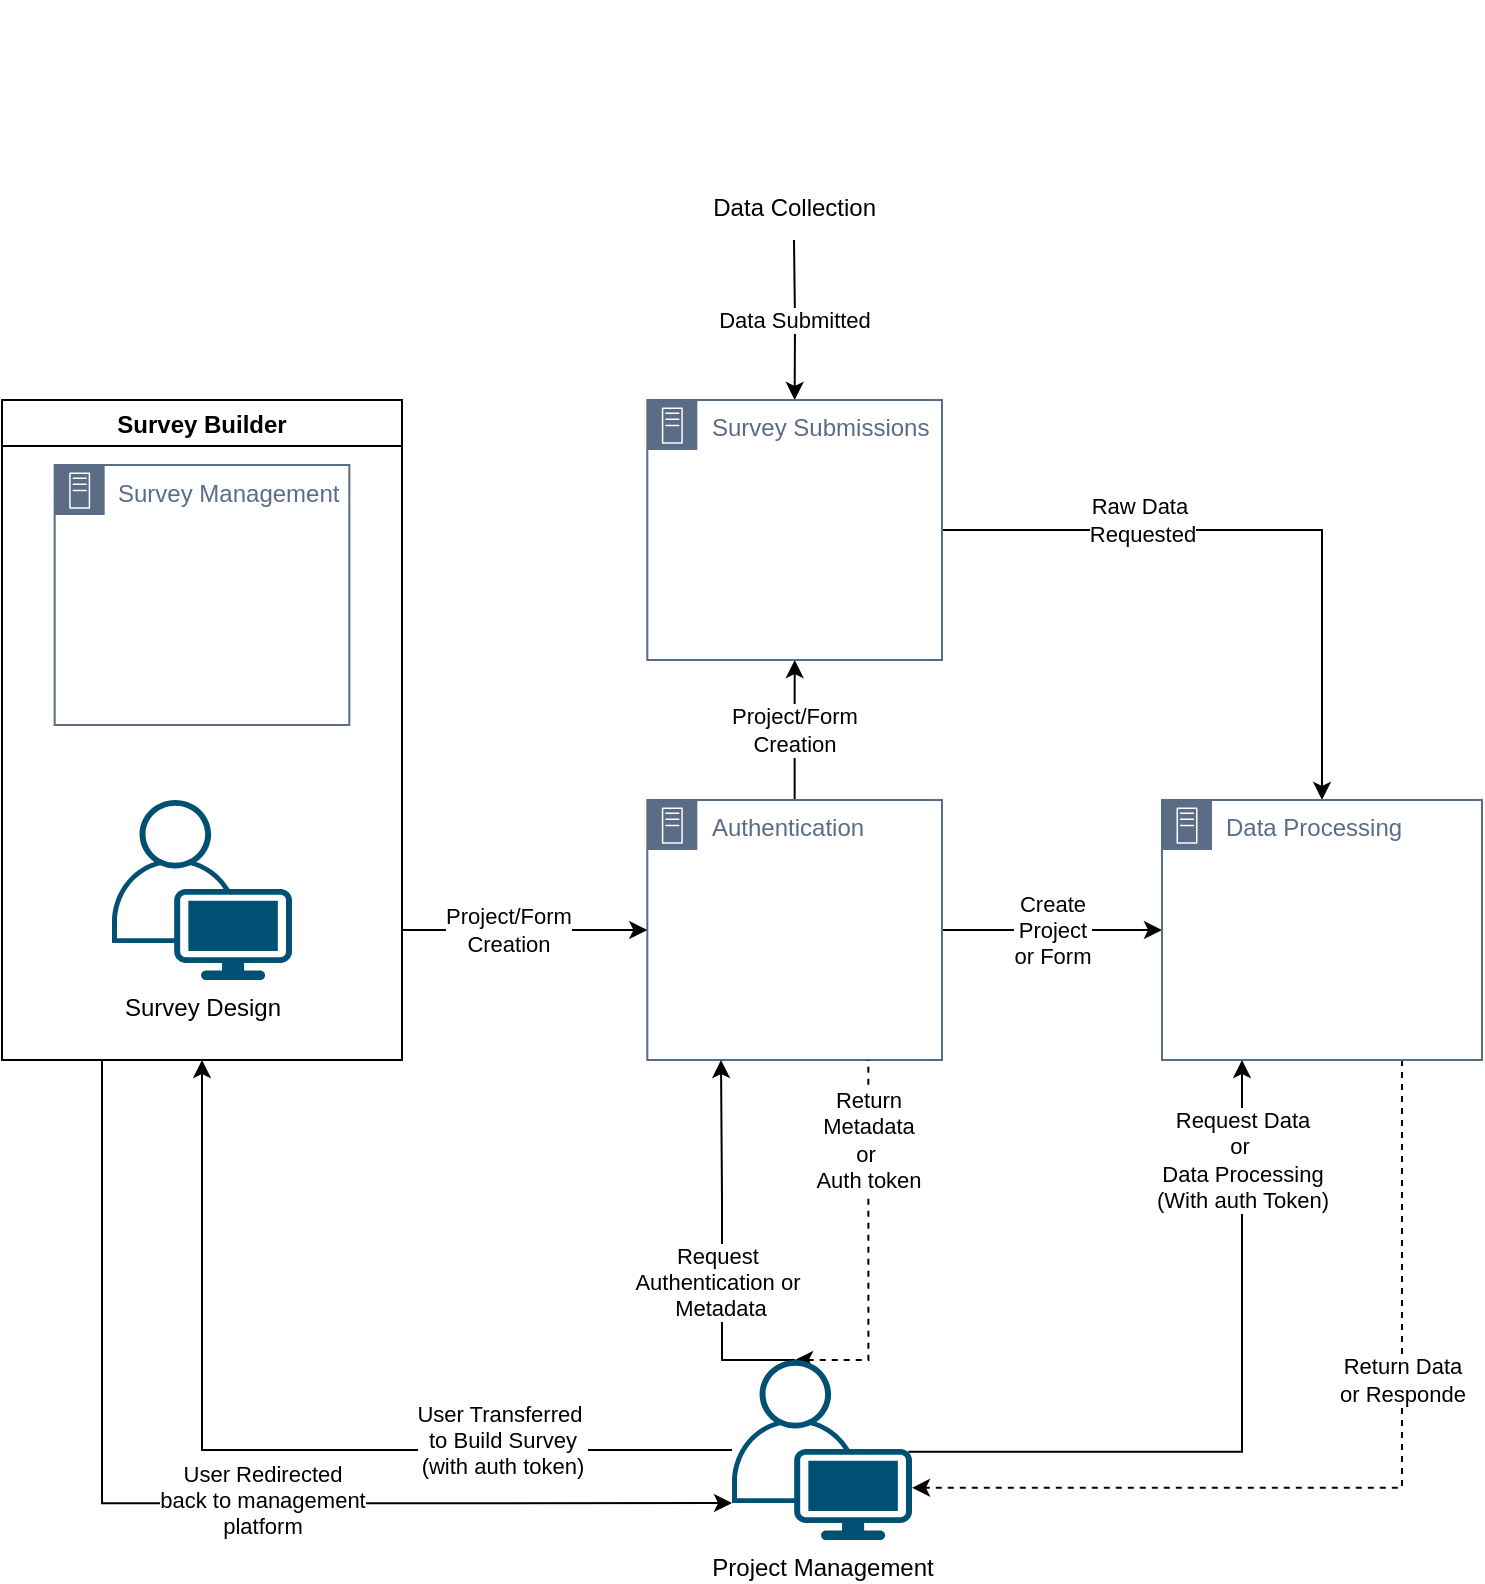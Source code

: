 <mxfile version="20.0.4" type="device"><diagram id="E-Dwrby-p-dCSR4npWUX" name="Page-1"><mxGraphModel dx="1426" dy="1963" grid="1" gridSize="10" guides="1" tooltips="1" connect="1" arrows="1" fold="1" page="1" pageScale="1" pageWidth="827" pageHeight="1169" math="0" shadow="0"><root><mxCell id="0"/><mxCell id="1" parent="0"/><mxCell id="ynxquXePVXcoCpy2jCUd-49" value="Data Submitted" style="edgeStyle=orthogonalEdgeStyle;rounded=0;orthogonalLoop=1;jettySize=auto;html=1;entryX=0.5;entryY=0;entryDx=0;entryDy=0;" parent="1" target="ynxquXePVXcoCpy2jCUd-26" edge="1"><mxGeometry relative="1" as="geometry"><mxPoint x="416" y="-80" as="sourcePoint"/></mxGeometry></mxCell><mxCell id="ynxquXePVXcoCpy2jCUd-15" value="Data Collection" style="shape=image;verticalLabelPosition=bottom;labelBackgroundColor=default;verticalAlign=top;aspect=fixed;imageAspect=0;image=https://cdn4.iconfinder.com/data/icons/smart-phones-technologies/512/android-phone-color.png;" parent="1" vertex="1"><mxGeometry x="371.33" y="-200" width="90" height="90" as="geometry"/></mxCell><mxCell id="ynxquXePVXcoCpy2jCUd-46" value="Create&lt;br&gt;Project&lt;br&gt;or Form" style="edgeStyle=orthogonalEdgeStyle;rounded=0;orthogonalLoop=1;jettySize=auto;html=1;exitX=1;exitY=0.5;exitDx=0;exitDy=0;entryX=0;entryY=0.5;entryDx=0;entryDy=0;" parent="1" source="ynxquXePVXcoCpy2jCUd-24" target="ynxquXePVXcoCpy2jCUd-27" edge="1"><mxGeometry relative="1" as="geometry"/></mxCell><mxCell id="ynxquXePVXcoCpy2jCUd-48" value="Project/Form &lt;br&gt;Creation" style="edgeStyle=orthogonalEdgeStyle;rounded=0;orthogonalLoop=1;jettySize=auto;html=1;exitX=0.5;exitY=0;exitDx=0;exitDy=0;" parent="1" source="ynxquXePVXcoCpy2jCUd-24" target="ynxquXePVXcoCpy2jCUd-26" edge="1"><mxGeometry relative="1" as="geometry"/></mxCell><mxCell id="ynxquXePVXcoCpy2jCUd-24" value="Authentication" style="points=[[0,0],[0.25,0],[0.5,0],[0.75,0],[1,0],[1,0.25],[1,0.5],[1,0.75],[1,1],[0.75,1],[0.5,1],[0.25,1],[0,1],[0,0.75],[0,0.5],[0,0.25]];outlineConnect=0;gradientColor=none;html=1;whiteSpace=wrap;fontSize=12;fontStyle=0;container=1;pointerEvents=0;collapsible=0;recursiveResize=0;shape=mxgraph.aws4.group;grIcon=mxgraph.aws4.group_on_premise;strokeColor=#5A6C86;fillColor=none;verticalAlign=top;align=left;spacingLeft=30;fontColor=#5A6C86;dashed=0;" parent="1" vertex="1"><mxGeometry x="342.66" y="200" width="147.34" height="130" as="geometry"/></mxCell><mxCell id="ynxquXePVXcoCpy2jCUd-38" value="" style="shape=image;verticalLabelPosition=bottom;labelBackgroundColor=default;verticalAlign=top;aspect=fixed;imageAspect=0;image=https://upload.wikimedia.org/wikipedia/commons/thumb/d/d9/Node.js_logo.svg/1200px-Node.js_logo.svg.png;" parent="ynxquXePVXcoCpy2jCUd-24" vertex="1"><mxGeometry x="42.6" y="80" width="62.14" height="38" as="geometry"/></mxCell><mxCell id="ynxquXePVXcoCpy2jCUd-39" value="" style="shape=image;verticalLabelPosition=bottom;labelBackgroundColor=default;verticalAlign=top;aspect=fixed;imageAspect=0;image=https://upload.wikimedia.org/wikipedia/commons/thumb/9/93/MongoDB_Logo.svg/2560px-MongoDB_Logo.svg.png;" parent="ynxquXePVXcoCpy2jCUd-24" vertex="1"><mxGeometry x="13.32" y="40" width="120.71" height="32.5" as="geometry"/></mxCell><mxCell id="ynxquXePVXcoCpy2jCUd-50" value="Raw Data&amp;nbsp;&lt;br&gt;Requested" style="edgeStyle=orthogonalEdgeStyle;rounded=0;orthogonalLoop=1;jettySize=auto;html=1;exitX=1;exitY=0.5;exitDx=0;exitDy=0;entryX=0.5;entryY=0;entryDx=0;entryDy=0;" parent="1" source="ynxquXePVXcoCpy2jCUd-26" target="ynxquXePVXcoCpy2jCUd-27" edge="1"><mxGeometry x="-0.385" y="5" relative="1" as="geometry"><mxPoint as="offset"/></mxGeometry></mxCell><mxCell id="ynxquXePVXcoCpy2jCUd-26" value="Survey Submissions" style="points=[[0,0],[0.25,0],[0.5,0],[0.75,0],[1,0],[1,0.25],[1,0.5],[1,0.75],[1,1],[0.75,1],[0.5,1],[0.25,1],[0,1],[0,0.75],[0,0.5],[0,0.25]];outlineConnect=0;gradientColor=none;html=1;whiteSpace=wrap;fontSize=12;fontStyle=0;container=1;pointerEvents=0;collapsible=0;recursiveResize=0;shape=mxgraph.aws4.group;grIcon=mxgraph.aws4.group_on_premise;strokeColor=#5A6C86;fillColor=none;verticalAlign=top;align=left;spacingLeft=30;fontColor=#5A6C86;dashed=0;" parent="1" vertex="1"><mxGeometry x="342.66" width="147.34" height="130" as="geometry"/></mxCell><mxCell id="ynxquXePVXcoCpy2jCUd-30" value="" style="shape=image;verticalLabelPosition=bottom;labelBackgroundColor=default;verticalAlign=top;aspect=fixed;imageAspect=0;image=https://getodk.org/assets/svg/logo.svg;" parent="ynxquXePVXcoCpy2jCUd-26" vertex="1"><mxGeometry x="27.84" y="50" width="91.67" height="50" as="geometry"/></mxCell><mxCell id="ynxquXePVXcoCpy2jCUd-56" value="Return Data&lt;br&gt;or Responde" style="edgeStyle=orthogonalEdgeStyle;rounded=0;orthogonalLoop=1;jettySize=auto;html=1;exitX=0.75;exitY=1;exitDx=0;exitDy=0;entryX=1;entryY=0.71;entryDx=0;entryDy=0;entryPerimeter=0;dashed=1;startArrow=none;startFill=0;endArrow=classic;endFill=1;strokeColor=default;strokeWidth=1;" parent="1" source="ynxquXePVXcoCpy2jCUd-27" target="ynxquXePVXcoCpy2jCUd-31" edge="1"><mxGeometry x="-0.303" relative="1" as="geometry"><mxPoint as="offset"/></mxGeometry></mxCell><mxCell id="ynxquXePVXcoCpy2jCUd-27" value="Data Processing" style="points=[[0,0],[0.25,0],[0.5,0],[0.75,0],[1,0],[1,0.25],[1,0.5],[1,0.75],[1,1],[0.75,1],[0.5,1],[0.25,1],[0,1],[0,0.75],[0,0.5],[0,0.25]];outlineConnect=0;gradientColor=none;html=1;whiteSpace=wrap;fontSize=12;fontStyle=0;container=1;pointerEvents=0;collapsible=0;recursiveResize=0;shape=mxgraph.aws4.group;grIcon=mxgraph.aws4.group_on_premise;strokeColor=#5A6C86;fillColor=none;verticalAlign=top;align=left;spacingLeft=30;fontColor=#5A6C86;dashed=0;" parent="1" vertex="1"><mxGeometry x="600" y="200" width="160" height="130" as="geometry"/></mxCell><mxCell id="ynxquXePVXcoCpy2jCUd-40" value="" style="shape=image;verticalLabelPosition=bottom;labelBackgroundColor=default;verticalAlign=top;aspect=fixed;imageAspect=0;image=https://upload.wikimedia.org/wikipedia/commons/thumb/1/1b/R_logo.svg/724px-R_logo.svg.png;" parent="ynxquXePVXcoCpy2jCUd-27" vertex="1"><mxGeometry x="100" y="85" width="42.58" height="33" as="geometry"/></mxCell><mxCell id="ynxquXePVXcoCpy2jCUd-41" value="" style="shape=image;verticalLabelPosition=bottom;labelBackgroundColor=default;verticalAlign=top;aspect=fixed;imageAspect=0;image=https://upload.wikimedia.org/wikipedia/commons/thumb/d/d9/Node.js_logo.svg/1200px-Node.js_logo.svg.png;" parent="ynxquXePVXcoCpy2jCUd-27" vertex="1"><mxGeometry x="20" y="85" width="62.14" height="38" as="geometry"/></mxCell><mxCell id="ynxquXePVXcoCpy2jCUd-42" value="" style="shape=image;verticalLabelPosition=bottom;labelBackgroundColor=default;verticalAlign=top;aspect=fixed;imageAspect=0;image=https://upload.wikimedia.org/wikipedia/commons/thumb/9/93/MongoDB_Logo.svg/2560px-MongoDB_Logo.svg.png;" parent="ynxquXePVXcoCpy2jCUd-27" vertex="1"><mxGeometry x="21.87" y="40" width="120.71" height="32.5" as="geometry"/></mxCell><mxCell id="ynxquXePVXcoCpy2jCUd-52" value="User Transferred&amp;nbsp;&lt;br&gt;to Build Survey&lt;br&gt;(with auth token)" style="edgeStyle=orthogonalEdgeStyle;rounded=0;orthogonalLoop=1;jettySize=auto;html=1;entryX=0.5;entryY=1;entryDx=0;entryDy=0;" parent="1" source="ynxquXePVXcoCpy2jCUd-31" target="ynxquXePVXcoCpy2jCUd-34" edge="1"><mxGeometry x="-0.5" y="-5" relative="1" as="geometry"><mxPoint as="offset"/></mxGeometry></mxCell><mxCell id="ynxquXePVXcoCpy2jCUd-54" value="Request&amp;nbsp;&lt;br&gt;Authentication or&amp;nbsp;&lt;br&gt;Metadata" style="edgeStyle=orthogonalEdgeStyle;rounded=0;orthogonalLoop=1;jettySize=auto;html=1;exitX=0.35;exitY=0;exitDx=0;exitDy=0;exitPerimeter=0;entryX=0.25;entryY=1;entryDx=0;entryDy=0;" parent="1" source="ynxquXePVXcoCpy2jCUd-31" target="ynxquXePVXcoCpy2jCUd-24" edge="1"><mxGeometry x="-0.18" y="1" relative="1" as="geometry"><Array as="points"><mxPoint x="380" y="400"/><mxPoint x="380" y="365"/></Array><mxPoint y="1" as="offset"/></mxGeometry></mxCell><mxCell id="ynxquXePVXcoCpy2jCUd-55" value="Return&lt;br&gt;Metadata&lt;br&gt;or&amp;nbsp;&lt;br&gt;Auth token" style="edgeStyle=orthogonalEdgeStyle;rounded=0;orthogonalLoop=1;jettySize=auto;html=1;exitX=0.35;exitY=0;exitDx=0;exitDy=0;exitPerimeter=0;entryX=0.75;entryY=1;entryDx=0;entryDy=0;strokeColor=default;startArrow=classic;startFill=1;endArrow=none;endFill=0;strokeWidth=1;dashed=1;" parent="1" source="ynxquXePVXcoCpy2jCUd-31" target="ynxquXePVXcoCpy2jCUd-24" edge="1"><mxGeometry x="0.572" relative="1" as="geometry"><Array as="points"><mxPoint x="453" y="480"/></Array><mxPoint as="offset"/></mxGeometry></mxCell><mxCell id="ynxquXePVXcoCpy2jCUd-57" value="Request Data&lt;br&gt;or&amp;nbsp;&lt;br&gt;Data Processing&lt;br&gt;(With auth Token)" style="edgeStyle=orthogonalEdgeStyle;rounded=0;orthogonalLoop=1;jettySize=auto;html=1;exitX=0.98;exitY=0.51;exitDx=0;exitDy=0;exitPerimeter=0;startArrow=none;startFill=0;endArrow=classic;endFill=1;strokeColor=default;strokeWidth=1;" parent="1" source="ynxquXePVXcoCpy2jCUd-31" target="ynxquXePVXcoCpy2jCUd-27" edge="1"><mxGeometry x="0.724" relative="1" as="geometry"><Array as="points"><mxPoint x="640" y="526"/></Array><mxPoint as="offset"/></mxGeometry></mxCell><mxCell id="ynxquXePVXcoCpy2jCUd-31" value="Project Management" style="points=[[0.35,0,0],[0.98,0.51,0],[1,0.71,0],[0.67,1,0],[0,0.795,0],[0,0.65,0]];verticalLabelPosition=bottom;sketch=0;html=1;verticalAlign=top;aspect=fixed;align=center;pointerEvents=1;shape=mxgraph.cisco19.user;fillColor=#005073;strokeColor=none;" parent="1" vertex="1"><mxGeometry x="385" y="480" width="90" height="90" as="geometry"/></mxCell><mxCell id="ynxquXePVXcoCpy2jCUd-45" value="Project/Form&lt;br&gt;Creation" style="edgeStyle=orthogonalEdgeStyle;rounded=0;orthogonalLoop=1;jettySize=auto;html=1;exitX=1;exitY=0.75;exitDx=0;exitDy=0;" parent="1" source="ynxquXePVXcoCpy2jCUd-34" target="ynxquXePVXcoCpy2jCUd-24" edge="1"><mxGeometry relative="1" as="geometry"><Array as="points"><mxPoint x="220" y="265"/></Array></mxGeometry></mxCell><mxCell id="ynxquXePVXcoCpy2jCUd-58" value="User Redirected&lt;br&gt;back to management&lt;br&gt;platform" style="edgeStyle=orthogonalEdgeStyle;rounded=0;orthogonalLoop=1;jettySize=auto;html=1;exitX=0.25;exitY=1;exitDx=0;exitDy=0;entryX=0;entryY=0.795;entryDx=0;entryDy=0;entryPerimeter=0;startArrow=none;startFill=0;endArrow=classic;endFill=1;strokeColor=default;strokeWidth=1;" parent="1" source="ynxquXePVXcoCpy2jCUd-34" target="ynxquXePVXcoCpy2jCUd-31" edge="1"><mxGeometry x="0.124" y="2" relative="1" as="geometry"><mxPoint as="offset"/></mxGeometry></mxCell><mxCell id="ynxquXePVXcoCpy2jCUd-34" value="Survey Builder" style="swimlane;" parent="1" vertex="1"><mxGeometry x="20" width="200" height="330" as="geometry"/></mxCell><mxCell id="ynxquXePVXcoCpy2jCUd-35" value="Survey Design" style="points=[[0.35,0,0],[0.98,0.51,0],[1,0.71,0],[0.67,1,0],[0,0.795,0],[0,0.65,0]];verticalLabelPosition=bottom;sketch=0;html=1;verticalAlign=top;aspect=fixed;align=center;pointerEvents=1;shape=mxgraph.cisco19.user;fillColor=#005073;strokeColor=none;" parent="ynxquXePVXcoCpy2jCUd-34" vertex="1"><mxGeometry x="55.0" y="200" width="90" height="90" as="geometry"/></mxCell><mxCell id="ynxquXePVXcoCpy2jCUd-36" value="Survey Management" style="points=[[0,0],[0.25,0],[0.5,0],[0.75,0],[1,0],[1,0.25],[1,0.5],[1,0.75],[1,1],[0.75,1],[0.5,1],[0.25,1],[0,1],[0,0.75],[0,0.5],[0,0.25]];outlineConnect=0;gradientColor=none;html=1;whiteSpace=wrap;fontSize=12;fontStyle=0;container=1;pointerEvents=0;collapsible=0;recursiveResize=0;shape=mxgraph.aws4.group;grIcon=mxgraph.aws4.group_on_premise;strokeColor=#5A6C86;fillColor=none;verticalAlign=top;align=left;spacingLeft=30;fontColor=#5A6C86;dashed=0;" parent="ynxquXePVXcoCpy2jCUd-34" vertex="1"><mxGeometry x="26.33" y="32.5" width="147.34" height="130" as="geometry"/></mxCell><mxCell id="ynxquXePVXcoCpy2jCUd-37" value="" style="shape=image;verticalLabelPosition=bottom;labelBackgroundColor=default;verticalAlign=top;aspect=fixed;imageAspect=0;image=https://upload.wikimedia.org/wikipedia/commons/thumb/2/27/PHP-logo.svg/800px-PHP-logo.svg.png;" parent="ynxquXePVXcoCpy2jCUd-36" vertex="1"><mxGeometry x="9.98" y="38.5" width="131.39" height="71" as="geometry"/></mxCell></root></mxGraphModel></diagram></mxfile>